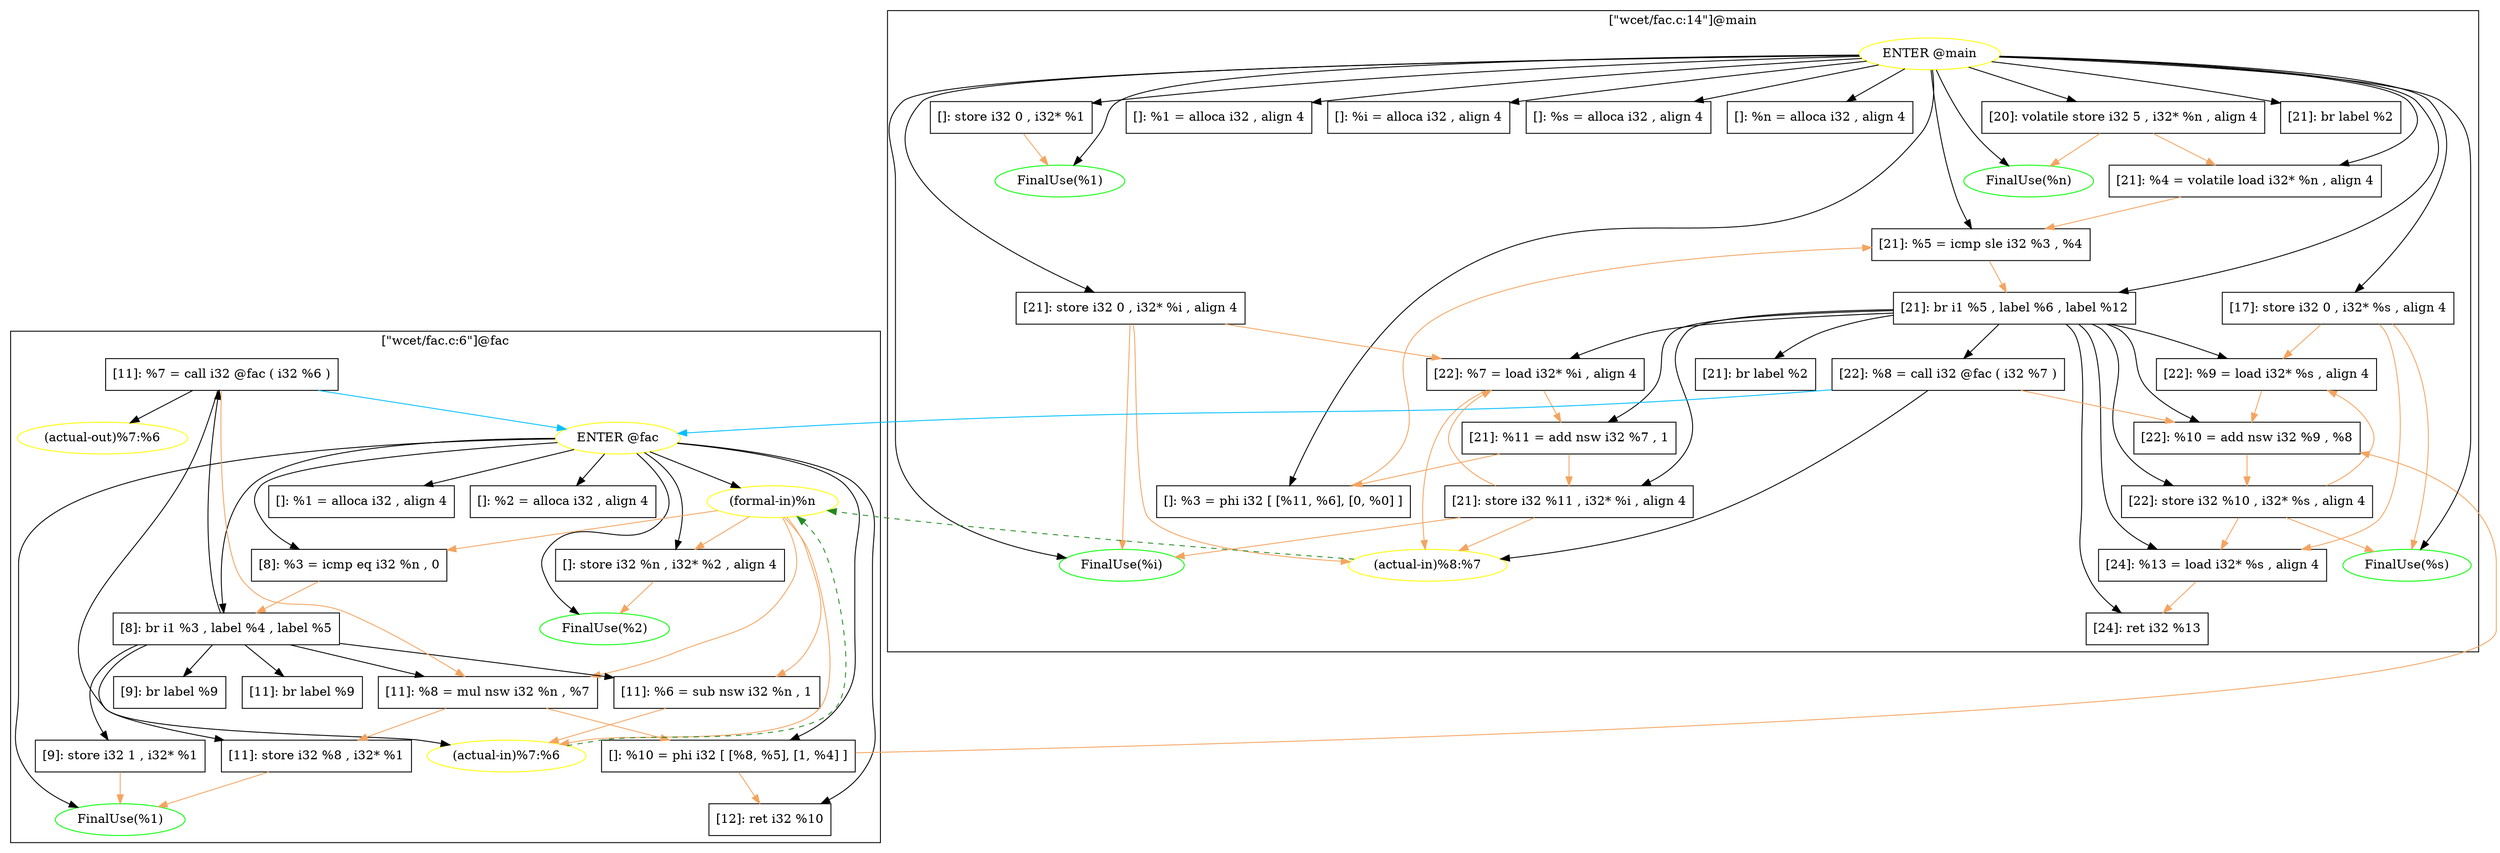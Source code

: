 digraph {
    subgraph cluster_1 {
        graph [label="[\"wcet/fac.c:6\"]@fac"];
        -9223372036854775791 [label="(actual-out)%7:%6"
                             ,color=yellow];
        -4611686018427387898 [label="FinalUse(%1)"
                             ,color=green];
        -4611686018427387897 [label="FinalUse(%2)"
                             ,color=green];
        1 [label="ENTER @fac"
          ,color=yellow];
        2 [label="(formal-in)%n"
          ,color=yellow];
        5 [label="[]: %1 = alloca i32 , align 4"
          ,shape=box];
        6 [label="[]: %2 = alloca i32 , align 4"
          ,shape=box];
        7 [label="[]: store i32 %n , i32* %2 , align 4"
          ,shape=box];
        8 [label="[8]: %3 = icmp eq i32 %n , 0"
          ,shape=box];
        10 [label="[8]: br i1 %3 , label %4 , label %5"
           ,shape=box];
        12 [label="[9]: store i32 1 , i32* %1"
           ,shape=box];
        13 [label="[9]: br label %9"
           ,shape=box];
        15 [label="[11]: %6 = sub nsw i32 %n , 1"
           ,shape=box];
        16 [label="[11]: %7 = call i32 @fac ( i32 %6 )"
           ,shape=box];
        17 [label="[11]: %8 = mul nsw i32 %n , %7"
           ,shape=box];
        18 [label="[11]: store i32 %8 , i32* %1"
           ,shape=box];
        19 [label="[11]: br label %9"
           ,shape=box];
        21 [label="[]: %10 = phi i32 [ [%8, %5], [1, %4] ]"
           ,shape=box];
        22 [label="[12]: ret i32 %10"
           ,shape=box];
        9223372036854775791 [label="(actual-in)%7:%6"
                            ,color=yellow];
    }
    subgraph cluster_23 {
        graph [label="[\"wcet/fac.c:14\"]@main"];
        -4611686018427387878 [label="FinalUse(%1)"
                             ,color=green];
        -4611686018427387877 [label="FinalUse(%i)"
                             ,color=green];
        -4611686018427387876 [label="FinalUse(%s)"
                             ,color=green];
        -4611686018427387875 [label="FinalUse(%n)"
                             ,color=green];
        23 [label="ENTER @main"
           ,color=yellow];
        25 [label="[]: %1 = alloca i32 , align 4"
           ,shape=box];
        26 [label="[]: %i = alloca i32 , align 4"
           ,shape=box];
        27 [label="[]: %s = alloca i32 , align 4"
           ,shape=box];
        28 [label="[]: %n = alloca i32 , align 4"
           ,shape=box];
        29 [label="[]: store i32 0 , i32* %1"
           ,shape=box];
        30 [label="[17]: store i32 0 , i32* %s , align 4"
           ,shape=box];
        32 [label="[20]: volatile store i32 5 , i32* %n , align 4"
           ,shape=box];
        33 [label="[21]: store i32 0 , i32* %i , align 4"
           ,shape=box];
        34 [label="[21]: br label %2"
           ,shape=box];
        36 [label="[]: %3 = phi i32 [ [%11, %6], [0, %0] ]"
           ,shape=box];
        37 [label="[21]: %4 = volatile load i32* %n , align 4"
           ,shape=box];
        38 [label="[21]: %5 = icmp sle i32 %3 , %4"
           ,shape=box];
        39 [label="[21]: br i1 %5 , label %6 , label %12"
           ,shape=box];
        41 [label="[22]: %7 = load i32* %i , align 4"
           ,shape=box];
        42 [label="[22]: %8 = call i32 @fac ( i32 %7 )"
           ,shape=box];
        43 [label="[22]: %9 = load i32* %s , align 4"
           ,shape=box];
        44 [label="[22]: %10 = add nsw i32 %9 , %8"
           ,shape=box];
        45 [label="[22]: store i32 %10 , i32* %s , align 4"
           ,shape=box];
        46 [label="[21]: %11 = add nsw i32 %7 , 1"
           ,shape=box];
        47 [label="[21]: store i32 %11 , i32* %i , align 4"
           ,shape=box];
        48 [label="[21]: br label %2"
           ,shape=box];
        50 [label="[24]: %13 = load i32* %s , align 4"
           ,shape=box];
        51 [label="[24]: ret i32 %13"
           ,shape=box];
        9223372036854775765 [label="(actual-in)%8:%7"
                            ,color=yellow];
    }
    1 -> -4611686018427387898 [color=black];
    1 -> -4611686018427387897 [color=black];
    1 -> 2 [color=black];
    1 -> 5 [color=black];
    1 -> 6 [color=black];
    1 -> 7 [color=black];
    1 -> 8 [color=black];
    1 -> 10 [color=black];
    1 -> 21 [color=black];
    1 -> 22 [color=black];
    2 -> 7 [color=sandybrown];
    2 -> 8 [color=sandybrown];
    2 -> 15 [color=sandybrown];
    2 -> 17 [color=sandybrown];
    2 -> 9223372036854775791 [color=sandybrown];
    7 -> -4611686018427387897 [color=sandybrown];
    8 -> 10 [color=sandybrown];
    10 -> 12 [color=black];
    10 -> 13 [color=black];
    10 -> 15 [color=black];
    10 -> 16 [color=black];
    10 -> 17 [color=black];
    10 -> 18 [color=black];
    10 -> 19 [color=black];
    12 -> -4611686018427387898 [color=sandybrown];
    15 -> 9223372036854775791 [color=sandybrown];
    16 -> -9223372036854775791 [color=black];
    16 -> 1 [color=deepskyblue];
    16 -> 17 [color=sandybrown];
    16 -> 9223372036854775791 [color=black];
    17 -> 18 [color=sandybrown];
    17 -> 21 [color=sandybrown];
    18 -> -4611686018427387898 [color=sandybrown];
    21 -> 22 [color=sandybrown];
    21 -> 44 [color=sandybrown];
    23 -> -4611686018427387878 [color=black];
    23 -> -4611686018427387877 [color=black];
    23 -> -4611686018427387876 [color=black];
    23 -> -4611686018427387875 [color=black];
    23 -> 25 [color=black];
    23 -> 26 [color=black];
    23 -> 27 [color=black];
    23 -> 28 [color=black];
    23 -> 29 [color=black];
    23 -> 30 [color=black];
    23 -> 32 [color=black];
    23 -> 33 [color=black];
    23 -> 34 [color=black];
    23 -> 36 [color=black];
    23 -> 37 [color=black];
    23 -> 38 [color=black];
    23 -> 39 [color=black];
    29 -> -4611686018427387878 [color=sandybrown];
    30 -> -4611686018427387876 [color=sandybrown];
    30 -> 43 [color=sandybrown];
    30 -> 50 [color=sandybrown];
    32 -> -4611686018427387875 [color=sandybrown];
    32 -> 37 [color=sandybrown];
    33 -> -4611686018427387877 [color=sandybrown];
    33 -> 41 [color=sandybrown];
    33 -> 9223372036854775765 [color=sandybrown];
    36 -> 38 [color=sandybrown];
    37 -> 38 [color=sandybrown];
    38 -> 39 [color=sandybrown];
    39 -> 41 [color=black];
    39 -> 42 [color=black];
    39 -> 43 [color=black];
    39 -> 44 [color=black];
    39 -> 45 [color=black];
    39 -> 46 [color=black];
    39 -> 47 [color=black];
    39 -> 48 [color=black];
    39 -> 50 [color=black];
    39 -> 51 [color=black];
    41 -> 46 [color=sandybrown];
    41 -> 9223372036854775765 [color=sandybrown];
    42 -> 1 [color=deepskyblue];
    42 -> 44 [color=sandybrown];
    42 -> 9223372036854775765 [color=black];
    43 -> 44 [color=sandybrown];
    44 -> 45 [color=sandybrown];
    45 -> -4611686018427387876 [color=sandybrown];
    45 -> 43 [color=sandybrown];
    45 -> 50 [color=sandybrown];
    46 -> 36 [color=sandybrown];
    46 -> 47 [color=sandybrown];
    47 -> -4611686018427387877 [color=sandybrown];
    47 -> 41 [color=sandybrown];
    47 -> 9223372036854775765 [color=sandybrown];
    50 -> 51 [color=sandybrown];
    9223372036854775765 -> 2 [style=dashed
                             ,color=forestgreen];
    9223372036854775791 -> 2 [style=dashed
                             ,color=forestgreen];
}